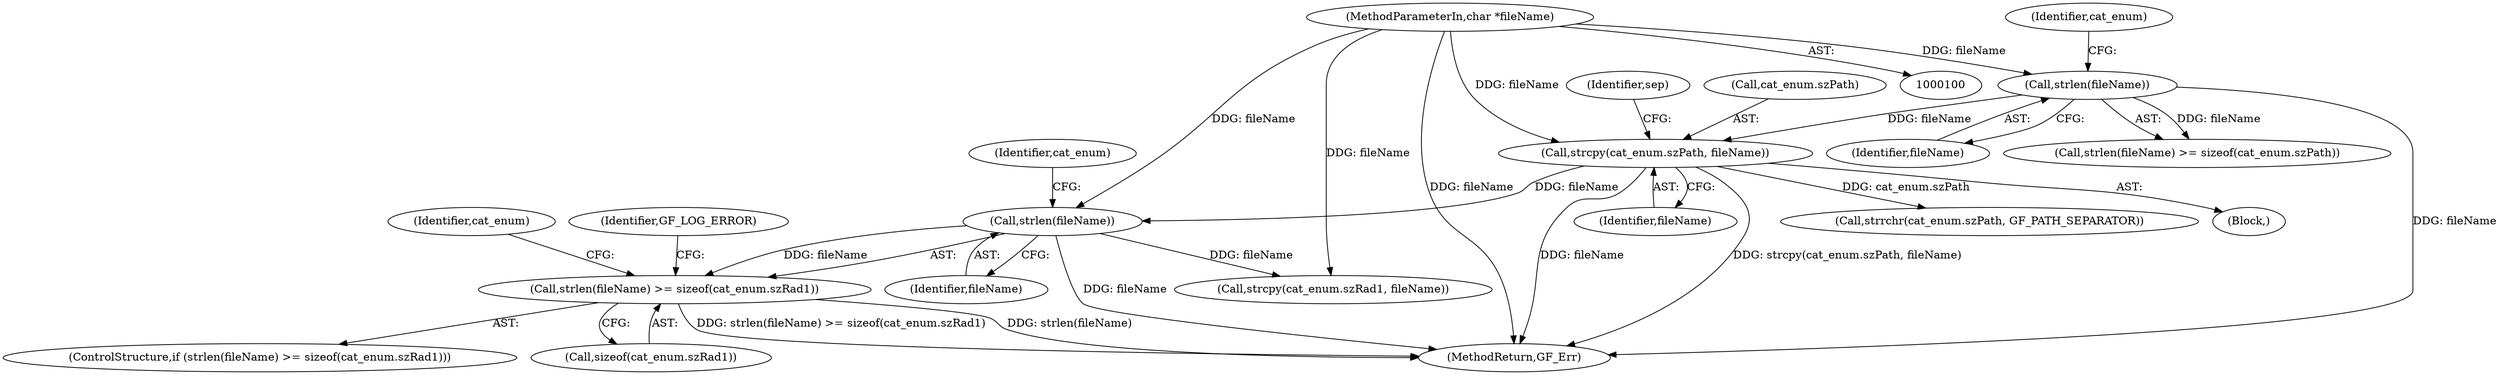 digraph "0_gpac_35ab4475a7df9b2a4bcab235e379c0c3ec543658@API" {
"1000202" [label="(Call,strlen(fileName) >= sizeof(cat_enum.szRad1))"];
"1000203" [label="(Call,strlen(fileName))"];
"1000170" [label="(Call,strcpy(cat_enum.szPath, fileName))"];
"1000155" [label="(Call,strlen(fileName))"];
"1000102" [label="(MethodParameterIn,char *fileName)"];
"1000205" [label="(Call,sizeof(cat_enum.szRad1))"];
"1000154" [label="(Call,strlen(fileName) >= sizeof(cat_enum.szPath))"];
"1000201" [label="(ControlStructure,if (strlen(fileName) >= sizeof(cat_enum.szRad1)))"];
"1000220" [label="(Identifier,cat_enum)"];
"1000110" [label="(Block,)"];
"1000176" [label="(Identifier,sep)"];
"1000203" [label="(Call,strlen(fileName))"];
"1000155" [label="(Call,strlen(fileName))"];
"1000211" [label="(Identifier,GF_LOG_ERROR)"];
"1000218" [label="(Call,strcpy(cat_enum.szRad1, fileName))"];
"1000174" [label="(Identifier,fileName)"];
"1000170" [label="(Call,strcpy(cat_enum.szPath, fileName))"];
"1000171" [label="(Call,cat_enum.szPath)"];
"1000159" [label="(Identifier,cat_enum)"];
"1000202" [label="(Call,strlen(fileName) >= sizeof(cat_enum.szRad1))"];
"1000177" [label="(Call,strrchr(cat_enum.szPath, GF_PATH_SEPARATOR))"];
"1000204" [label="(Identifier,fileName)"];
"1000207" [label="(Identifier,cat_enum)"];
"1000370" [label="(MethodReturn,GF_Err)"];
"1000156" [label="(Identifier,fileName)"];
"1000102" [label="(MethodParameterIn,char *fileName)"];
"1000202" -> "1000201"  [label="AST: "];
"1000202" -> "1000205"  [label="CFG: "];
"1000203" -> "1000202"  [label="AST: "];
"1000205" -> "1000202"  [label="AST: "];
"1000211" -> "1000202"  [label="CFG: "];
"1000220" -> "1000202"  [label="CFG: "];
"1000202" -> "1000370"  [label="DDG: strlen(fileName)"];
"1000202" -> "1000370"  [label="DDG: strlen(fileName) >= sizeof(cat_enum.szRad1)"];
"1000203" -> "1000202"  [label="DDG: fileName"];
"1000203" -> "1000204"  [label="CFG: "];
"1000204" -> "1000203"  [label="AST: "];
"1000207" -> "1000203"  [label="CFG: "];
"1000203" -> "1000370"  [label="DDG: fileName"];
"1000170" -> "1000203"  [label="DDG: fileName"];
"1000102" -> "1000203"  [label="DDG: fileName"];
"1000203" -> "1000218"  [label="DDG: fileName"];
"1000170" -> "1000110"  [label="AST: "];
"1000170" -> "1000174"  [label="CFG: "];
"1000171" -> "1000170"  [label="AST: "];
"1000174" -> "1000170"  [label="AST: "];
"1000176" -> "1000170"  [label="CFG: "];
"1000170" -> "1000370"  [label="DDG: strcpy(cat_enum.szPath, fileName)"];
"1000170" -> "1000370"  [label="DDG: fileName"];
"1000155" -> "1000170"  [label="DDG: fileName"];
"1000102" -> "1000170"  [label="DDG: fileName"];
"1000170" -> "1000177"  [label="DDG: cat_enum.szPath"];
"1000155" -> "1000154"  [label="AST: "];
"1000155" -> "1000156"  [label="CFG: "];
"1000156" -> "1000155"  [label="AST: "];
"1000159" -> "1000155"  [label="CFG: "];
"1000155" -> "1000370"  [label="DDG: fileName"];
"1000155" -> "1000154"  [label="DDG: fileName"];
"1000102" -> "1000155"  [label="DDG: fileName"];
"1000102" -> "1000100"  [label="AST: "];
"1000102" -> "1000370"  [label="DDG: fileName"];
"1000102" -> "1000218"  [label="DDG: fileName"];
}
